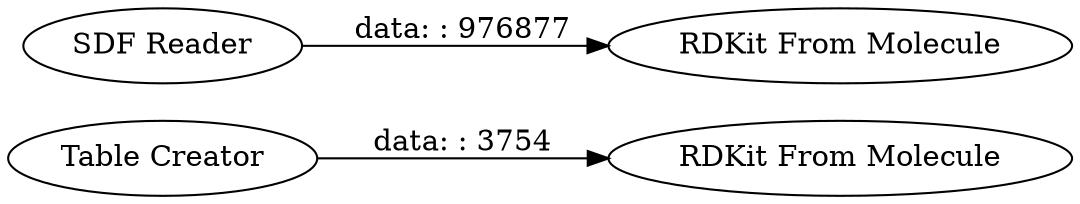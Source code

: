 digraph {
	"5652000918377521402_7" [label="RDKit From Molecule"]
	"5652000918377521402_6" [label="Table Creator"]
	"5652000918377521402_4" [label="SDF Reader"]
	"5652000918377521402_5" [label="RDKit From Molecule"]
	"5652000918377521402_4" -> "5652000918377521402_5" [label="data: : 976877"]
	"5652000918377521402_6" -> "5652000918377521402_7" [label="data: : 3754"]
	rankdir=LR
}
